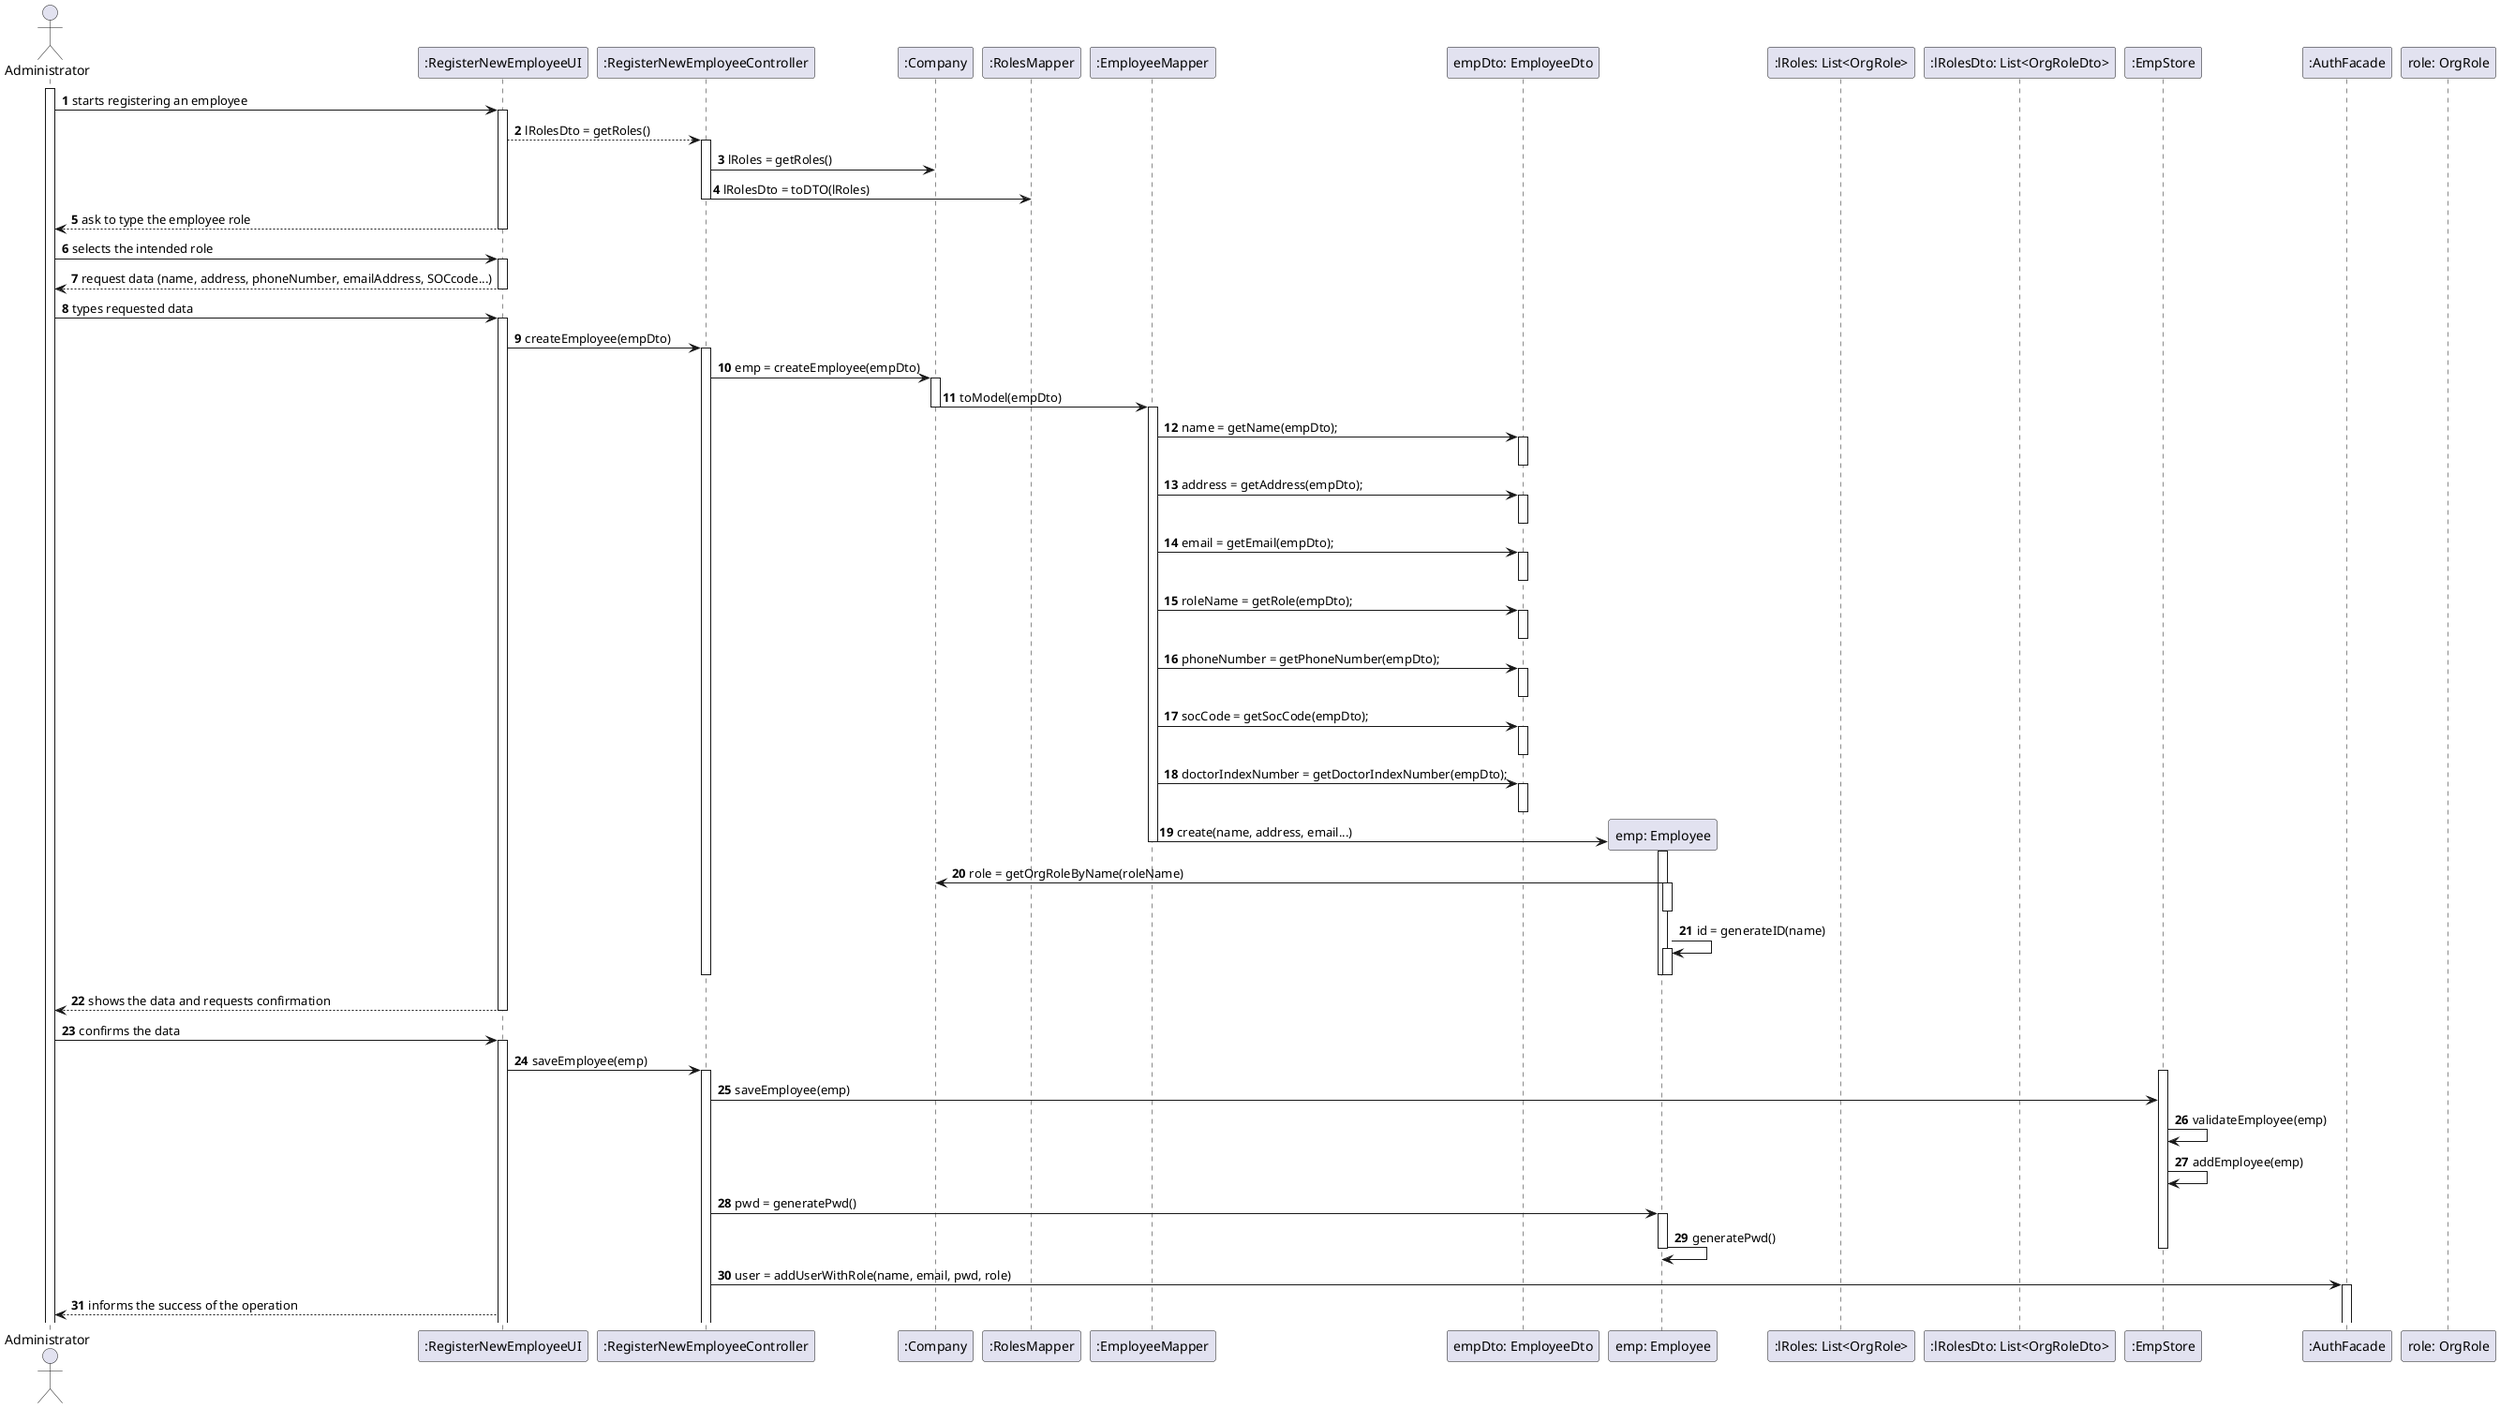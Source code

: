 @startuml
'https://plantuml.com/sequence-diagram

autonumber
actor "Administrator" as A

activate A
A -> ":RegisterNewEmployeeUI" : starts registering an employee
activate ":RegisterNewEmployeeUI"
":RegisterNewEmployeeUI" --> ":RegisterNewEmployeeController" : lRolesDto = getRoles()
activate ":RegisterNewEmployeeController"
":RegisterNewEmployeeController" -> ":Company" : lRoles = getRoles()
":RegisterNewEmployeeController" -> ":RolesMapper" : lRolesDto = toDTO(lRoles)
deactivate ":RegisterNewEmployeeController"
":RegisterNewEmployeeUI" --> A : ask to type the employee role
deactivate ":RegisterNewEmployeeUI"
A -> ":RegisterNewEmployeeUI" : selects the intended role
activate ":RegisterNewEmployeeUI"
":RegisterNewEmployeeUI" --> A : request data (name, address, phoneNumber, emailAddress, SOCcode...)
deactivate ":RegisterNewEmployeeUI"
A -> ":RegisterNewEmployeeUI" : types requested data
activate ":RegisterNewEmployeeUI"
":RegisterNewEmployeeUI" -> ":RegisterNewEmployeeController" : createEmployee(empDto)
activate ":RegisterNewEmployeeController"


":RegisterNewEmployeeController" -> ":Company" : emp = createEmployee(empDto)
activate ":Company"
":Company" -> ":EmployeeMapper" : toModel(empDto)
deactivate ":Company"
activate ":EmployeeMapper"
":EmployeeMapper" -> "empDto: EmployeeDto" : name = getName(empDto);
activate "empDto: EmployeeDto"
deactivate "empDto: EmployeeDto"
":EmployeeMapper" -> "empDto: EmployeeDto" : address = getAddress(empDto);
activate "empDto: EmployeeDto"
deactivate "empDto: EmployeeDto"
":EmployeeMapper" -> "empDto: EmployeeDto" : email = getEmail(empDto);
activate "empDto: EmployeeDto"
deactivate "empDto: EmployeeDto"
":EmployeeMapper" -> "empDto: EmployeeDto" : roleName = getRole(empDto);
activate "empDto: EmployeeDto"
deactivate "empDto: EmployeeDto"
":EmployeeMapper" -> "empDto: EmployeeDto" : phoneNumber = getPhoneNumber(empDto);
activate "empDto: EmployeeDto"
deactivate "empDto: EmployeeDto"
":EmployeeMapper" -> "empDto: EmployeeDto" : socCode = getSocCode(empDto);
activate "empDto: EmployeeDto"
deactivate "empDto: EmployeeDto"
":EmployeeMapper" -> "empDto: EmployeeDto" : doctorIndexNumber = getDoctorIndexNumber(empDto);
activate "empDto: EmployeeDto"
deactivate "empDto: EmployeeDto"
create "emp: Employee"
":EmployeeMapper" -> "emp: Employee" : create(name, address, email...)
deactivate ":EmployeeMapper"
activate "emp: Employee"
"emp: Employee" -> ":Company" : role = getOrgRoleByName(roleName)
activate "emp: Employee"
deactivate "emp: Employee"
"emp: Employee" -> "emp: Employee" : id = generateID(name)
activate "emp: Employee"
deactivate "emp: Employee"
deactivate "emp: Employee"
deactivate ":RegisterNewEmployeeController"
participant ":lRoles: List<OrgRole>"
participant ":lRolesDto: List<OrgRoleDto>"
deactivate "empDto: EmployeeDto"
deactivate ":Company"
deactivate "role: OrgRole"
":RegisterNewEmployeeUI" --> A : shows the data and requests confirmation
deactivate ":RegisterNewEmployeeUI"
A -> ":RegisterNewEmployeeUI" : confirms the data
activate ":RegisterNewEmployeeUI"
":RegisterNewEmployeeUI" -> ":RegisterNewEmployeeController" : saveEmployee(emp)
activate ":RegisterNewEmployeeController"
activate ":EmpStore"
":RegisterNewEmployeeController" -> ":EmpStore" : saveEmployee(emp)
":EmpStore" -> ":EmpStore" : validateEmployee(emp)
":EmpStore" -> ":EmpStore" : addEmployee(emp)
":RegisterNewEmployeeController" -> "emp: Employee" : pwd = generatePwd()
activate "emp: Employee"
"emp: Employee" -> "emp: Employee" : generatePwd()
deactivate "emp: Employee"
deactivate ":EmpStore"

":RegisterNewEmployeeController" -> ":AuthFacade" : user = addUserWithRole(name, email, pwd, role)
activate ":AuthFacade"

":RegisterNewEmployeeUI" --> A : informs the success of the operation
participant "role: OrgRole"
@enduml